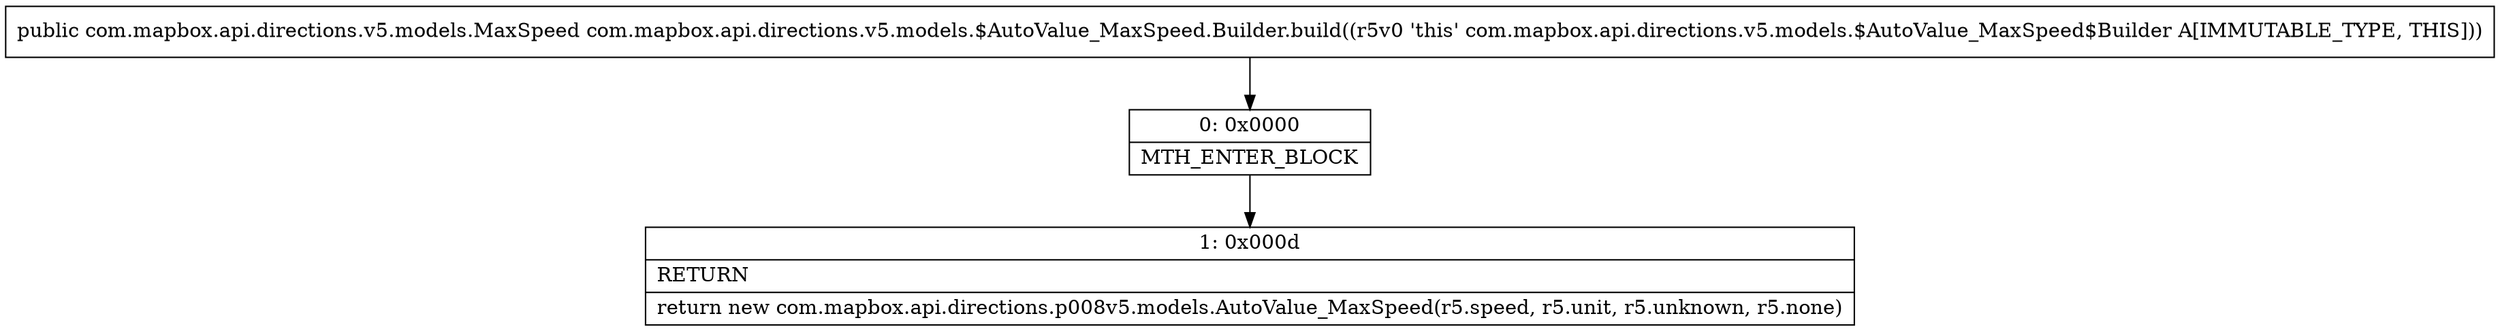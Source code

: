 digraph "CFG forcom.mapbox.api.directions.v5.models.$AutoValue_MaxSpeed.Builder.build()Lcom\/mapbox\/api\/directions\/v5\/models\/MaxSpeed;" {
Node_0 [shape=record,label="{0\:\ 0x0000|MTH_ENTER_BLOCK\l}"];
Node_1 [shape=record,label="{1\:\ 0x000d|RETURN\l|return new com.mapbox.api.directions.p008v5.models.AutoValue_MaxSpeed(r5.speed, r5.unit, r5.unknown, r5.none)\l}"];
MethodNode[shape=record,label="{public com.mapbox.api.directions.v5.models.MaxSpeed com.mapbox.api.directions.v5.models.$AutoValue_MaxSpeed.Builder.build((r5v0 'this' com.mapbox.api.directions.v5.models.$AutoValue_MaxSpeed$Builder A[IMMUTABLE_TYPE, THIS])) }"];
MethodNode -> Node_0;
Node_0 -> Node_1;
}

